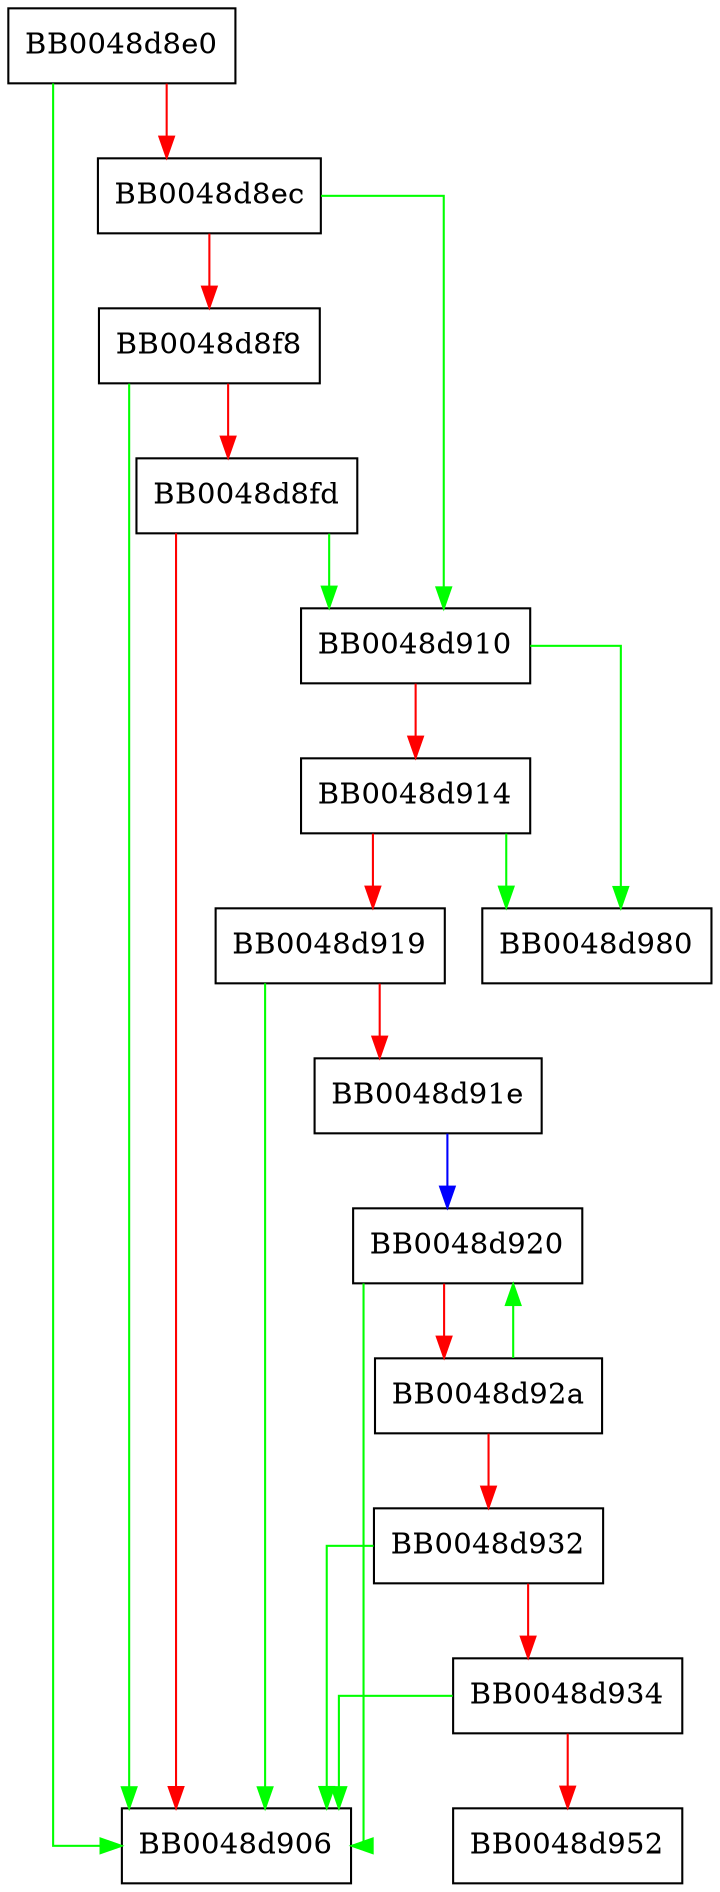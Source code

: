 digraph SSL_set_alpn_protos {
  node [shape="box"];
  graph [splines=ortho];
  BB0048d8e0 -> BB0048d906 [color="green"];
  BB0048d8e0 -> BB0048d8ec [color="red"];
  BB0048d8ec -> BB0048d910 [color="green"];
  BB0048d8ec -> BB0048d8f8 [color="red"];
  BB0048d8f8 -> BB0048d906 [color="green"];
  BB0048d8f8 -> BB0048d8fd [color="red"];
  BB0048d8fd -> BB0048d910 [color="green"];
  BB0048d8fd -> BB0048d906 [color="red"];
  BB0048d910 -> BB0048d980 [color="green"];
  BB0048d910 -> BB0048d914 [color="red"];
  BB0048d914 -> BB0048d980 [color="green"];
  BB0048d914 -> BB0048d919 [color="red"];
  BB0048d919 -> BB0048d906 [color="green"];
  BB0048d919 -> BB0048d91e [color="red"];
  BB0048d91e -> BB0048d920 [color="blue"];
  BB0048d920 -> BB0048d906 [color="green"];
  BB0048d920 -> BB0048d92a [color="red"];
  BB0048d92a -> BB0048d920 [color="green"];
  BB0048d92a -> BB0048d932 [color="red"];
  BB0048d932 -> BB0048d906 [color="green"];
  BB0048d932 -> BB0048d934 [color="red"];
  BB0048d934 -> BB0048d906 [color="green"];
  BB0048d934 -> BB0048d952 [color="red"];
}